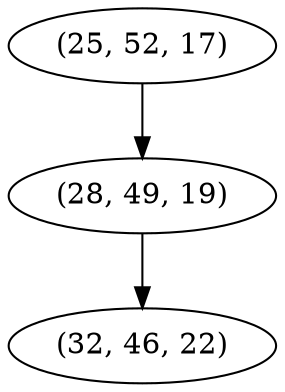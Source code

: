 digraph tree {
    "(25, 52, 17)";
    "(28, 49, 19)";
    "(32, 46, 22)";
    "(25, 52, 17)" -> "(28, 49, 19)";
    "(28, 49, 19)" -> "(32, 46, 22)";
}
